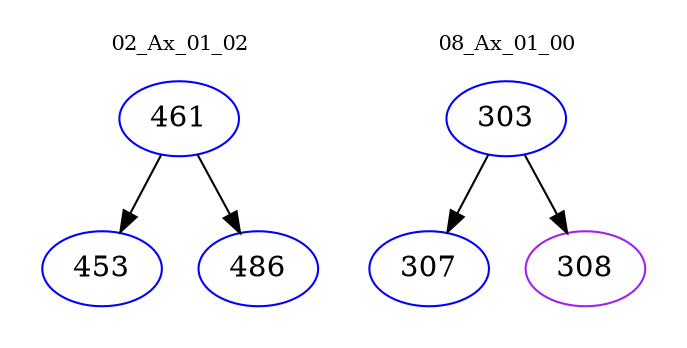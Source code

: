 digraph{
subgraph cluster_0 {
color = white
label = "02_Ax_01_02";
fontsize=10;
T0_461 [label="461", color="blue"]
T0_461 -> T0_453 [color="black"]
T0_453 [label="453", color="blue"]
T0_461 -> T0_486 [color="black"]
T0_486 [label="486", color="blue"]
}
subgraph cluster_1 {
color = white
label = "08_Ax_01_00";
fontsize=10;
T1_303 [label="303", color="blue"]
T1_303 -> T1_307 [color="black"]
T1_307 [label="307", color="blue"]
T1_303 -> T1_308 [color="black"]
T1_308 [label="308", color="purple"]
}
}
